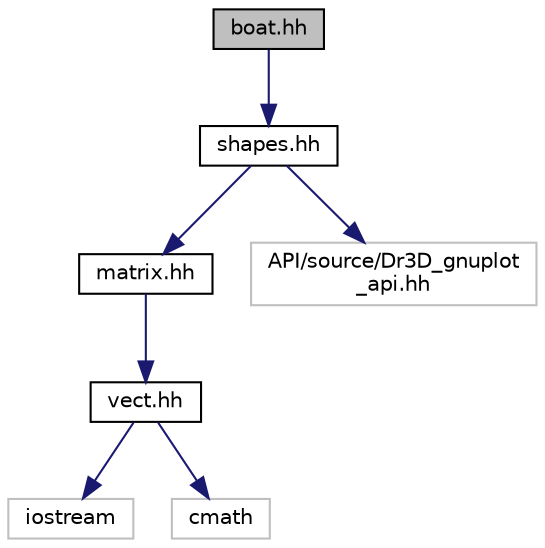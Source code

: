 digraph "boat.hh"
{
  edge [fontname="Helvetica",fontsize="10",labelfontname="Helvetica",labelfontsize="10"];
  node [fontname="Helvetica",fontsize="10",shape=record];
  Node0 [label="boat.hh",height=0.2,width=0.4,color="black", fillcolor="grey75", style="filled", fontcolor="black"];
  Node0 -> Node1 [color="midnightblue",fontsize="10",style="solid",fontname="Helvetica"];
  Node1 [label="shapes.hh",height=0.2,width=0.4,color="black", fillcolor="white", style="filled",URL="$shapes_8hh.html"];
  Node1 -> Node2 [color="midnightblue",fontsize="10",style="solid",fontname="Helvetica"];
  Node2 [label="matrix.hh",height=0.2,width=0.4,color="black", fillcolor="white", style="filled",URL="$matrix_8hh.html"];
  Node2 -> Node3 [color="midnightblue",fontsize="10",style="solid",fontname="Helvetica"];
  Node3 [label="vect.hh",height=0.2,width=0.4,color="black", fillcolor="white", style="filled",URL="$vect_8hh.html"];
  Node3 -> Node4 [color="midnightblue",fontsize="10",style="solid",fontname="Helvetica"];
  Node4 [label="iostream",height=0.2,width=0.4,color="grey75", fillcolor="white", style="filled"];
  Node3 -> Node5 [color="midnightblue",fontsize="10",style="solid",fontname="Helvetica"];
  Node5 [label="cmath",height=0.2,width=0.4,color="grey75", fillcolor="white", style="filled"];
  Node1 -> Node6 [color="midnightblue",fontsize="10",style="solid",fontname="Helvetica"];
  Node6 [label="API/source/Dr3D_gnuplot\l_api.hh",height=0.2,width=0.4,color="grey75", fillcolor="white", style="filled"];
}
